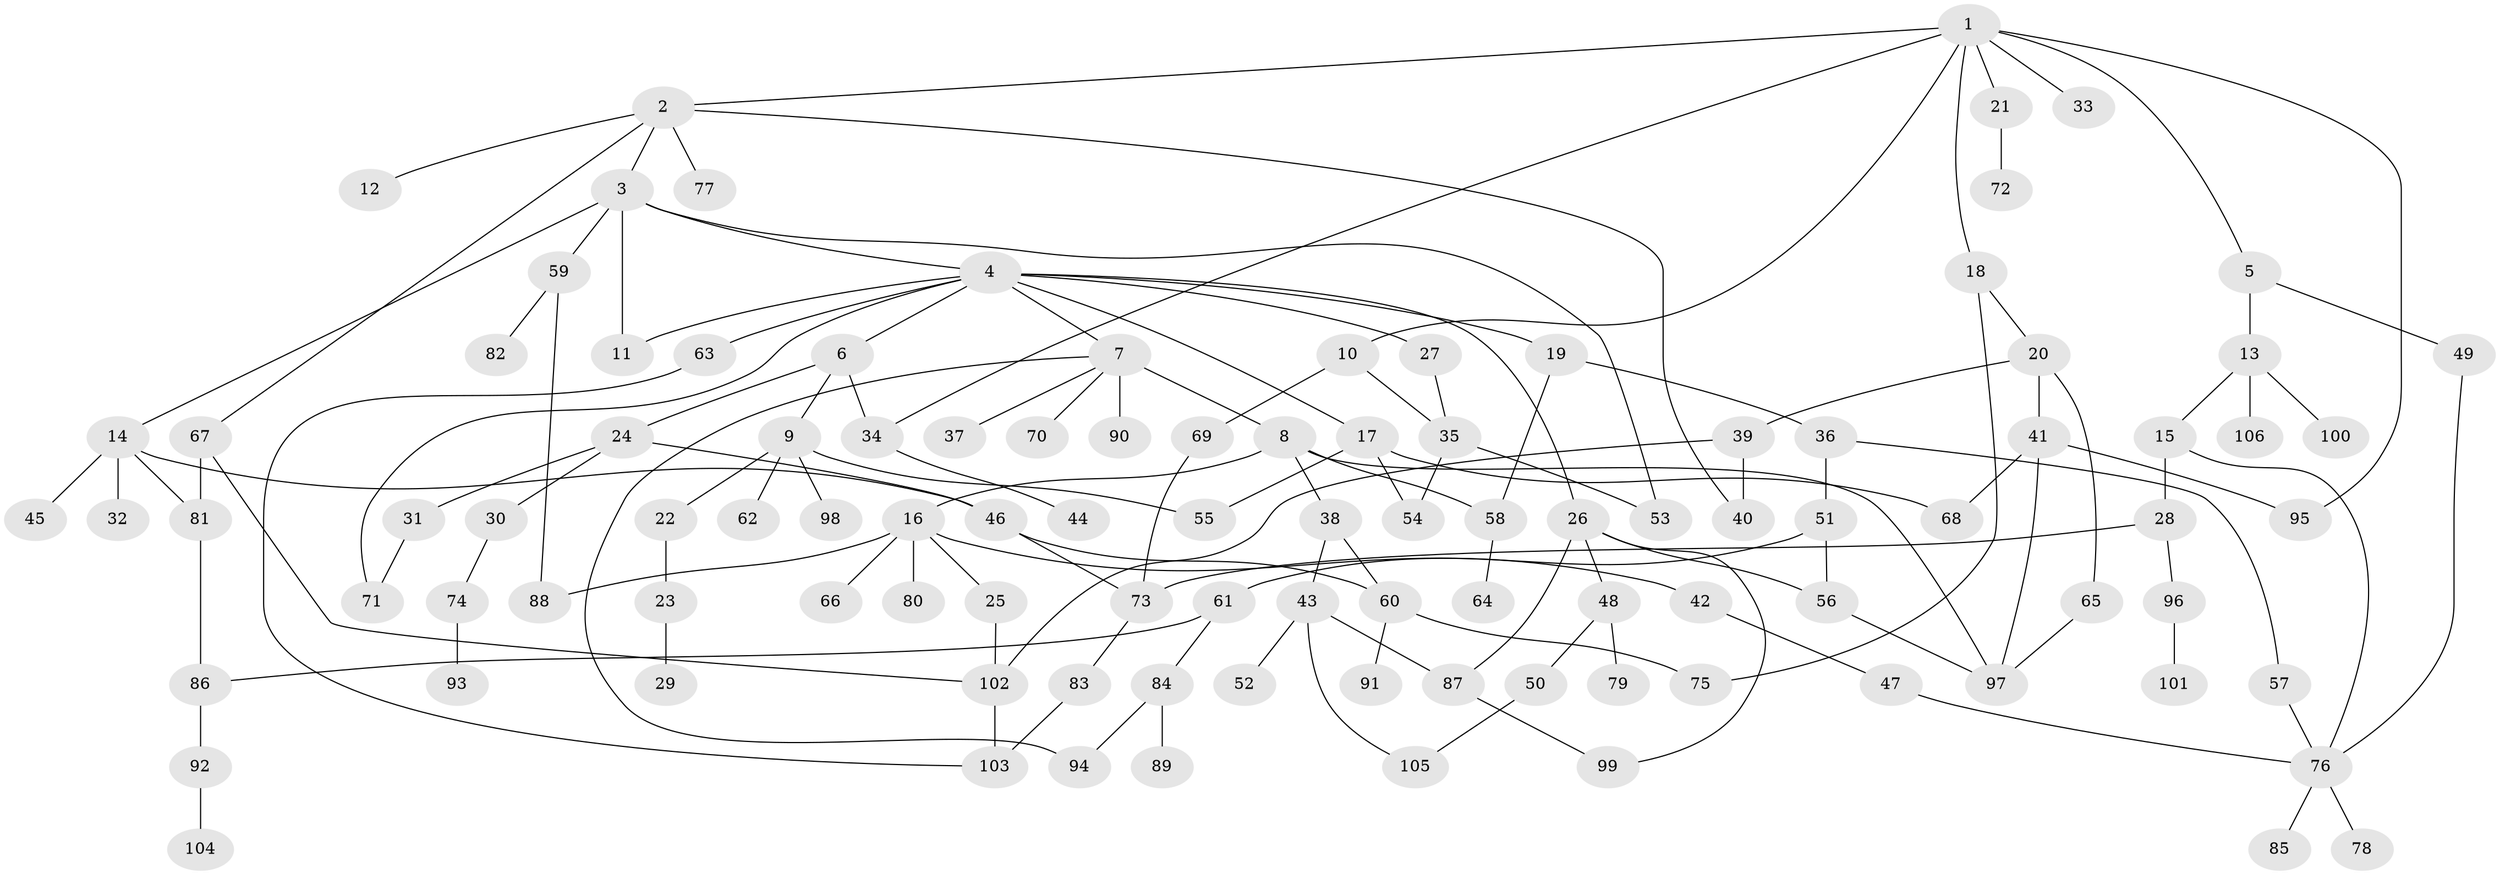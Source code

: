 // coarse degree distribution, {2: 0.16129032258064516, 5: 0.06451612903225806, 1: 0.5806451612903226, 4: 0.03225806451612903, 6: 0.03225806451612903, 8: 0.06451612903225806, 15: 0.03225806451612903, 3: 0.03225806451612903}
// Generated by graph-tools (version 1.1) at 2025/44/03/04/25 21:44:32]
// undirected, 106 vertices, 139 edges
graph export_dot {
graph [start="1"]
  node [color=gray90,style=filled];
  1;
  2;
  3;
  4;
  5;
  6;
  7;
  8;
  9;
  10;
  11;
  12;
  13;
  14;
  15;
  16;
  17;
  18;
  19;
  20;
  21;
  22;
  23;
  24;
  25;
  26;
  27;
  28;
  29;
  30;
  31;
  32;
  33;
  34;
  35;
  36;
  37;
  38;
  39;
  40;
  41;
  42;
  43;
  44;
  45;
  46;
  47;
  48;
  49;
  50;
  51;
  52;
  53;
  54;
  55;
  56;
  57;
  58;
  59;
  60;
  61;
  62;
  63;
  64;
  65;
  66;
  67;
  68;
  69;
  70;
  71;
  72;
  73;
  74;
  75;
  76;
  77;
  78;
  79;
  80;
  81;
  82;
  83;
  84;
  85;
  86;
  87;
  88;
  89;
  90;
  91;
  92;
  93;
  94;
  95;
  96;
  97;
  98;
  99;
  100;
  101;
  102;
  103;
  104;
  105;
  106;
  1 -- 2;
  1 -- 5;
  1 -- 10;
  1 -- 18;
  1 -- 21;
  1 -- 33;
  1 -- 34;
  1 -- 95;
  2 -- 3;
  2 -- 12;
  2 -- 40;
  2 -- 67;
  2 -- 77;
  3 -- 4;
  3 -- 14;
  3 -- 53;
  3 -- 59;
  3 -- 11;
  4 -- 6;
  4 -- 7;
  4 -- 11;
  4 -- 17;
  4 -- 19;
  4 -- 26;
  4 -- 27;
  4 -- 63;
  4 -- 71;
  5 -- 13;
  5 -- 49;
  6 -- 9;
  6 -- 24;
  6 -- 34;
  7 -- 8;
  7 -- 37;
  7 -- 70;
  7 -- 90;
  7 -- 94;
  8 -- 16;
  8 -- 38;
  8 -- 97;
  8 -- 58;
  9 -- 22;
  9 -- 62;
  9 -- 98;
  9 -- 55;
  10 -- 35;
  10 -- 69;
  13 -- 15;
  13 -- 100;
  13 -- 106;
  14 -- 32;
  14 -- 45;
  14 -- 46;
  14 -- 81;
  15 -- 28;
  15 -- 76;
  16 -- 25;
  16 -- 42;
  16 -- 66;
  16 -- 80;
  16 -- 88;
  17 -- 54;
  17 -- 55;
  17 -- 68;
  18 -- 20;
  18 -- 75;
  19 -- 36;
  19 -- 58;
  20 -- 39;
  20 -- 41;
  20 -- 65;
  21 -- 72;
  22 -- 23;
  23 -- 29;
  24 -- 30;
  24 -- 31;
  24 -- 46;
  25 -- 102;
  26 -- 48;
  26 -- 56;
  26 -- 87;
  26 -- 99;
  27 -- 35;
  28 -- 73;
  28 -- 96;
  30 -- 74;
  31 -- 71;
  34 -- 44;
  35 -- 53;
  35 -- 54;
  36 -- 51;
  36 -- 57;
  38 -- 43;
  38 -- 60;
  39 -- 102;
  39 -- 40;
  41 -- 68;
  41 -- 95;
  41 -- 97;
  42 -- 47;
  43 -- 52;
  43 -- 105;
  43 -- 87;
  46 -- 60;
  46 -- 73;
  47 -- 76;
  48 -- 50;
  48 -- 79;
  49 -- 76;
  50 -- 105;
  51 -- 61;
  51 -- 56;
  56 -- 97;
  57 -- 76;
  58 -- 64;
  59 -- 82;
  59 -- 88;
  60 -- 75;
  60 -- 91;
  61 -- 84;
  61 -- 86;
  63 -- 103;
  65 -- 97;
  67 -- 81;
  67 -- 102;
  69 -- 73;
  73 -- 83;
  74 -- 93;
  76 -- 78;
  76 -- 85;
  81 -- 86;
  83 -- 103;
  84 -- 89;
  84 -- 94;
  86 -- 92;
  87 -- 99;
  92 -- 104;
  96 -- 101;
  102 -- 103;
}
